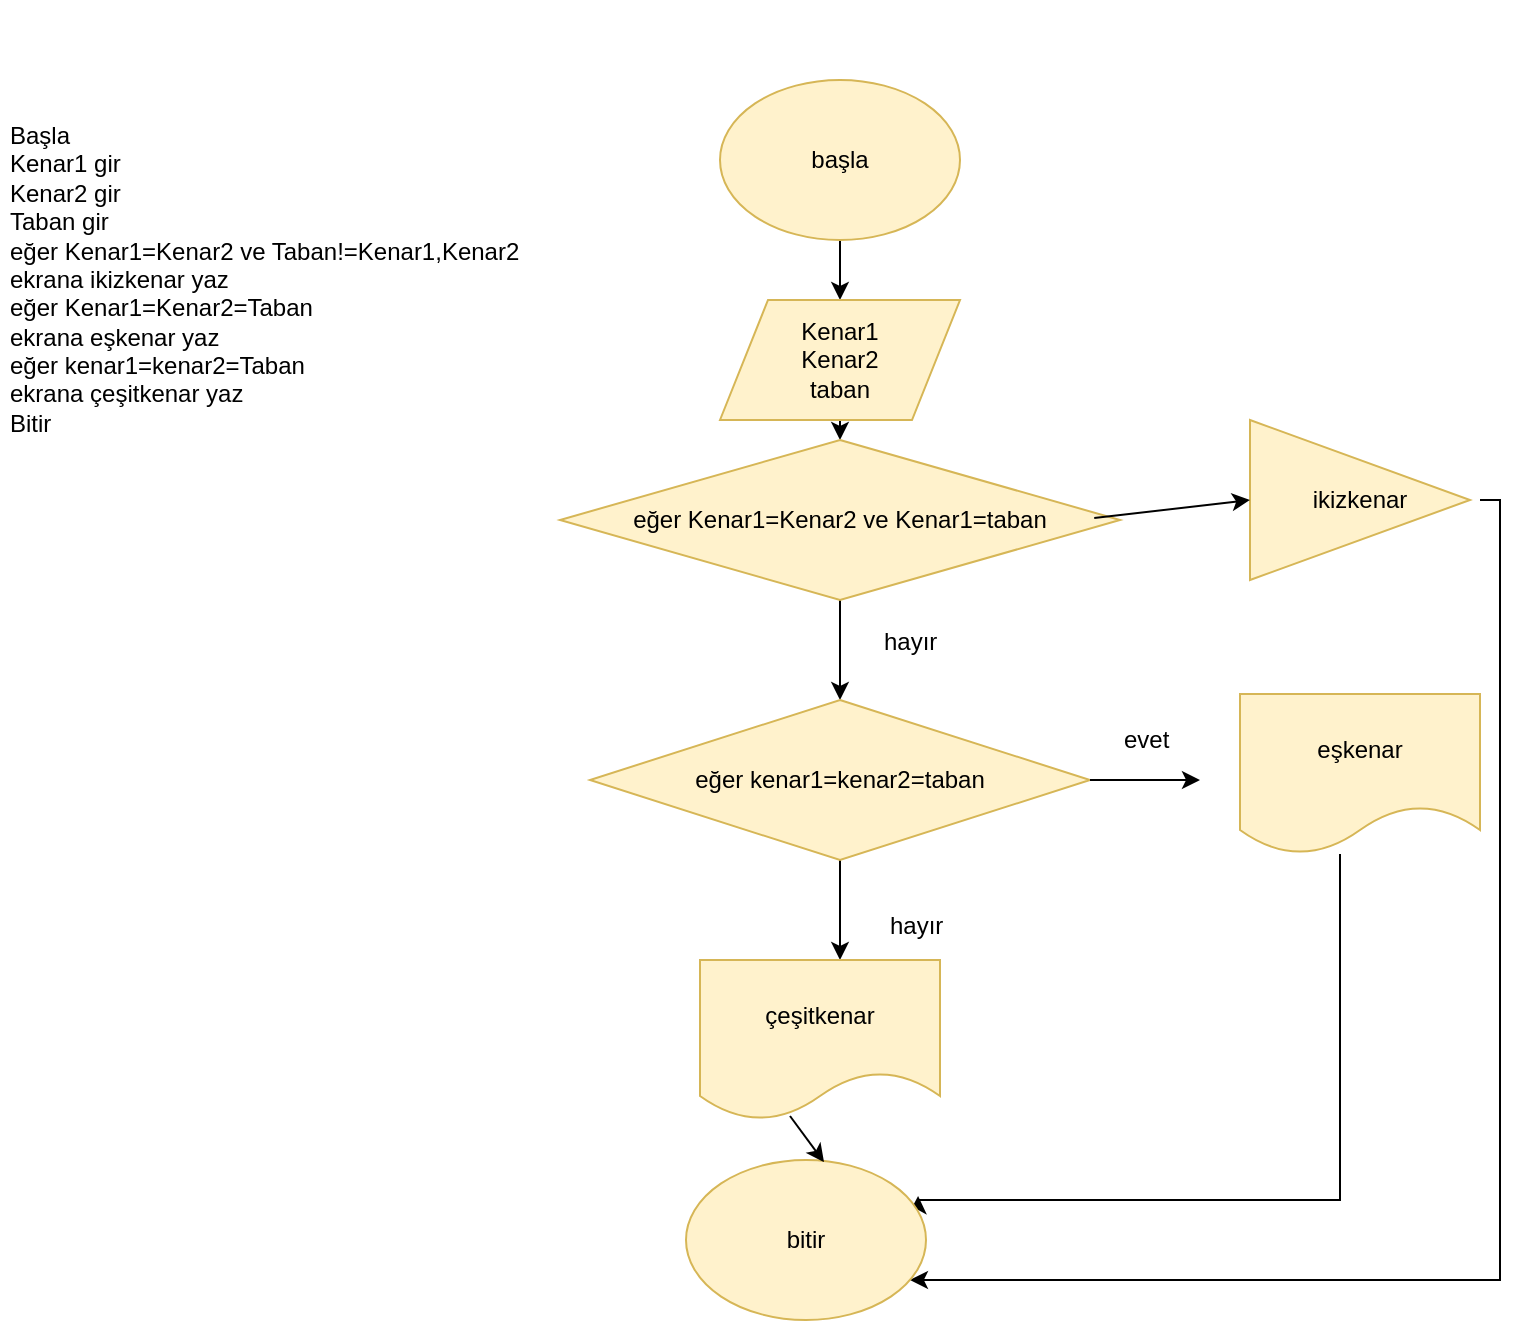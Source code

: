 <mxfile version="12.1.2" type="github" pages="1"><diagram id="YUoHyQ5ZGG8Tkt9OsRAl" name="Page-1"><mxGraphModel dx="854" dy="436" grid="1" gridSize="10" guides="1" tooltips="1" connect="1" arrows="1" fold="1" page="1" pageScale="1" pageWidth="827" pageHeight="1169" math="0" shadow="0"><root><mxCell id="0"/><mxCell id="1" parent="0"/><mxCell id="T6EMxsj59stsNNY9QgxZ-1" value="&lt;h1&gt;&lt;br&gt;&lt;/h1&gt;&lt;div&gt;Başla&lt;/div&gt;&lt;div&gt;Kenar1 gir&lt;/div&gt;&lt;div&gt;Kenar2 gir&lt;/div&gt;&lt;div&gt;Taban gir&lt;/div&gt;&lt;div&gt;eğer Kenar1=Kenar2 ve Taban!=Kenar1,Kenar2&lt;/div&gt;&lt;div&gt;ekrana ikizkenar yaz&lt;/div&gt;&lt;div&gt;eğer Kenar1=Kenar2=Taban&lt;/div&gt;&lt;div&gt;ekrana eşkenar yaz&lt;/div&gt;&lt;div&gt;eğer kenar1=kenar2=Taban&lt;/div&gt;&lt;div&gt;ekrana çeşitkenar yaz&lt;/div&gt;&lt;div&gt;Bitir&lt;/div&gt;" style="text;html=1;strokeColor=none;fillColor=none;spacing=5;spacingTop=-20;whiteSpace=wrap;overflow=hidden;rounded=0;" parent="1" vertex="1"><mxGeometry x="30" y="60" width="290" height="210" as="geometry"/></mxCell><mxCell id="T6EMxsj59stsNNY9QgxZ-4" style="edgeStyle=orthogonalEdgeStyle;rounded=0;orthogonalLoop=1;jettySize=auto;html=1;" parent="1" source="T6EMxsj59stsNNY9QgxZ-2" target="T6EMxsj59stsNNY9QgxZ-3" edge="1"><mxGeometry relative="1" as="geometry"/></mxCell><mxCell id="T6EMxsj59stsNNY9QgxZ-2" value="başla" style="ellipse;whiteSpace=wrap;html=1;fillColor=#fff2cc;strokeColor=#d6b656;" parent="1" vertex="1"><mxGeometry x="390" y="90" width="120" height="80" as="geometry"/></mxCell><mxCell id="T6EMxsj59stsNNY9QgxZ-6" style="edgeStyle=orthogonalEdgeStyle;rounded=0;orthogonalLoop=1;jettySize=auto;html=1;exitX=0.5;exitY=1;exitDx=0;exitDy=0;entryX=0.5;entryY=0;entryDx=0;entryDy=0;" parent="1" source="T6EMxsj59stsNNY9QgxZ-3" target="T6EMxsj59stsNNY9QgxZ-5" edge="1"><mxGeometry relative="1" as="geometry"/></mxCell><mxCell id="T6EMxsj59stsNNY9QgxZ-3" value="Kenar1&lt;br&gt;Kenar2&lt;br&gt;taban" style="shape=parallelogram;perimeter=parallelogramPerimeter;whiteSpace=wrap;html=1;fillColor=#fff2cc;strokeColor=#d6b656;" parent="1" vertex="1"><mxGeometry x="390" y="200" width="120" height="60" as="geometry"/></mxCell><mxCell id="T6EMxsj59stsNNY9QgxZ-10" style="edgeStyle=orthogonalEdgeStyle;rounded=0;orthogonalLoop=1;jettySize=auto;html=1;exitX=0.5;exitY=1;exitDx=0;exitDy=0;" parent="1" source="T6EMxsj59stsNNY9QgxZ-5" edge="1"><mxGeometry relative="1" as="geometry"><mxPoint x="450" y="400" as="targetPoint"/></mxGeometry></mxCell><mxCell id="T6EMxsj59stsNNY9QgxZ-5" value="eğer Kenar1=Kenar2 ve Kenar1=taban" style="rhombus;whiteSpace=wrap;html=1;fillColor=#fff2cc;strokeColor=#d6b656;" parent="1" vertex="1"><mxGeometry x="310" y="270" width="280" height="80" as="geometry"/></mxCell><mxCell id="T6EMxsj59stsNNY9QgxZ-19" style="edgeStyle=orthogonalEdgeStyle;rounded=0;orthogonalLoop=1;jettySize=auto;html=1;" parent="1" edge="1" target="T6EMxsj59stsNNY9QgxZ-23"><mxGeometry relative="1" as="geometry"><mxPoint x="40" y="690" as="targetPoint"/><mxPoint x="770" y="300" as="sourcePoint"/><Array as="points"><mxPoint x="780" y="300"/><mxPoint x="780" y="690"/></Array></mxGeometry></mxCell><mxCell id="T6EMxsj59stsNNY9QgxZ-11" value="hayır" style="text;html=1;resizable=0;points=[];autosize=1;align=left;verticalAlign=top;spacingTop=-4;" parent="1" vertex="1"><mxGeometry x="470" y="361" width="40" height="20" as="geometry"/></mxCell><mxCell id="T6EMxsj59stsNNY9QgxZ-15" style="edgeStyle=orthogonalEdgeStyle;rounded=0;orthogonalLoop=1;jettySize=auto;html=1;exitX=0.5;exitY=1;exitDx=0;exitDy=0;" parent="1" source="T6EMxsj59stsNNY9QgxZ-12" edge="1"><mxGeometry relative="1" as="geometry"><mxPoint x="450" y="530" as="targetPoint"/></mxGeometry></mxCell><mxCell id="T6EMxsj59stsNNY9QgxZ-12" value="eğer kenar1=kenar2=taban" style="rhombus;whiteSpace=wrap;html=1;fillColor=#fff2cc;strokeColor=#d6b656;" parent="1" vertex="1"><mxGeometry x="325" y="400" width="250" height="80" as="geometry"/></mxCell><mxCell id="T6EMxsj59stsNNY9QgxZ-21" style="edgeStyle=orthogonalEdgeStyle;rounded=0;orthogonalLoop=1;jettySize=auto;html=1;entryX=0.967;entryY=0.225;entryDx=0;entryDy=0;entryPerimeter=0;" parent="1" source="T6EMxsj59stsNNY9QgxZ-14" edge="1" target="T6EMxsj59stsNNY9QgxZ-23"><mxGeometry relative="1" as="geometry"><mxPoint x="150" y="650" as="targetPoint"/><Array as="points"><mxPoint x="700" y="650"/><mxPoint x="489" y="650"/></Array></mxGeometry></mxCell><mxCell id="T6EMxsj59stsNNY9QgxZ-14" value="eşkenar" style="shape=document;whiteSpace=wrap;html=1;boundedLbl=1;fillColor=#fff2cc;strokeColor=#d6b656;" parent="1" vertex="1"><mxGeometry x="650" y="397" width="120" height="80" as="geometry"/></mxCell><mxCell id="T6EMxsj59stsNNY9QgxZ-16" value="hayır" style="text;html=1;resizable=0;points=[];autosize=1;align=left;verticalAlign=top;spacingTop=-4;" parent="1" vertex="1"><mxGeometry x="473" y="503" width="40" height="20" as="geometry"/></mxCell><mxCell id="T6EMxsj59stsNNY9QgxZ-18" value="çeşitkenar" style="shape=document;whiteSpace=wrap;html=1;boundedLbl=1;fillColor=#fff2cc;strokeColor=#d6b656;" parent="1" vertex="1"><mxGeometry x="380" y="530" width="120" height="80" as="geometry"/></mxCell><mxCell id="T6EMxsj59stsNNY9QgxZ-23" value="bitir" style="ellipse;whiteSpace=wrap;html=1;fillColor=#fff2cc;strokeColor=#d6b656;" parent="1" vertex="1"><mxGeometry x="373" y="630" width="120" height="80" as="geometry"/></mxCell><mxCell id="T6EMxsj59stsNNY9QgxZ-25" value="" style="endArrow=classic;html=1;" parent="1" source="T6EMxsj59stsNNY9QgxZ-18" edge="1"><mxGeometry width="50" height="50" relative="1" as="geometry"><mxPoint x="450" y="650" as="sourcePoint"/><mxPoint x="500" y="600" as="targetPoint"/></mxGeometry></mxCell><mxCell id="T6EMxsj59stsNNY9QgxZ-26" value="" style="endArrow=classic;html=1;exitX=0.375;exitY=0.975;exitDx=0;exitDy=0;exitPerimeter=0;entryX=0.575;entryY=0.013;entryDx=0;entryDy=0;entryPerimeter=0;" parent="1" source="T6EMxsj59stsNNY9QgxZ-18" target="T6EMxsj59stsNNY9QgxZ-23" edge="1"><mxGeometry width="50" height="50" relative="1" as="geometry"><mxPoint x="430" y="650" as="sourcePoint"/><mxPoint x="480" y="600" as="targetPoint"/></mxGeometry></mxCell><mxCell id="T6EMxsj59stsNNY9QgxZ-27" value="evet" style="text;html=1;resizable=0;points=[];autosize=1;align=left;verticalAlign=top;spacingTop=-4;" parent="1" vertex="1"><mxGeometry x="590" y="410" width="40" height="20" as="geometry"/></mxCell><mxCell id="e4P14JaxzDhZzGrIjqZq-1" value="" style="endArrow=classic;html=1;exitX=1;exitY=0.5;exitDx=0;exitDy=0;" edge="1" parent="1" source="T6EMxsj59stsNNY9QgxZ-12"><mxGeometry width="50" height="50" relative="1" as="geometry"><mxPoint x="30" y="780" as="sourcePoint"/><mxPoint x="630" y="440" as="targetPoint"/></mxGeometry></mxCell><mxCell id="e4P14JaxzDhZzGrIjqZq-2" value="&lt;span style=&quot;white-space: normal&quot;&gt;ikizkenar&lt;/span&gt;" style="triangle;whiteSpace=wrap;html=1;fillColor=#fff2cc;strokeColor=#d6b656;" vertex="1" parent="1"><mxGeometry x="655" y="260" width="110" height="80" as="geometry"/></mxCell><mxCell id="e4P14JaxzDhZzGrIjqZq-3" value="" style="endArrow=classic;html=1;entryX=0;entryY=0.5;entryDx=0;entryDy=0;exitX=0.954;exitY=0.488;exitDx=0;exitDy=0;exitPerimeter=0;" edge="1" parent="1" source="T6EMxsj59stsNNY9QgxZ-5" target="e4P14JaxzDhZzGrIjqZq-2"><mxGeometry width="50" height="50" relative="1" as="geometry"><mxPoint x="550" y="370" as="sourcePoint"/><mxPoint x="580" y="340" as="targetPoint"/></mxGeometry></mxCell></root></mxGraphModel></diagram></mxfile>